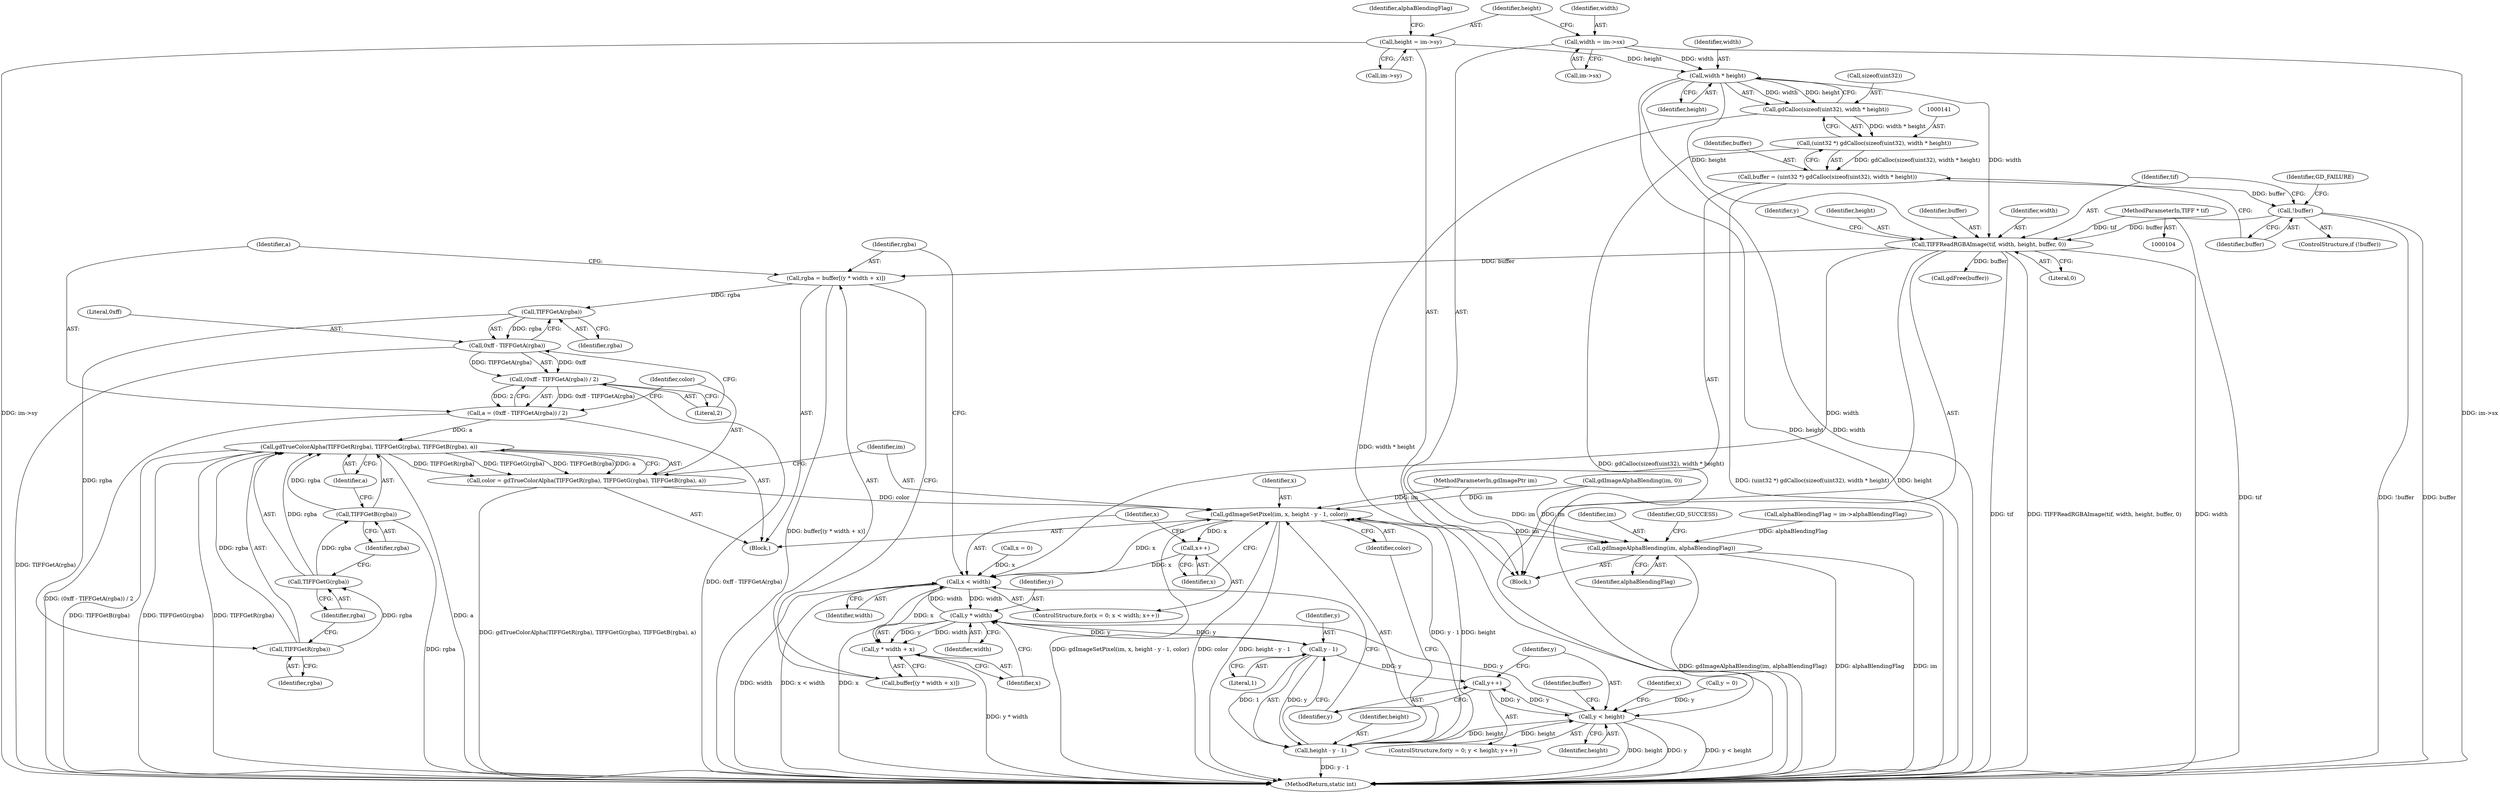 digraph "1_libgd_4859d69e07504d4b0a4bdf9bcb4d9e3769ca35ae_0@array" {
"1000180" [label="(Call,rgba = buffer[(y * width + x)])"];
"1000154" [label="(Call,TIFFReadRGBAImage(tif, width, height, buffer, 0))"];
"1000105" [label="(MethodParameterIn,TIFF * tif)"];
"1000145" [label="(Call,width * height)"];
"1000117" [label="(Call,width = im->sx)"];
"1000123" [label="(Call,height = im->sy)"];
"1000149" [label="(Call,!buffer)"];
"1000138" [label="(Call,buffer = (uint32 *) gdCalloc(sizeof(uint32), width * height))"];
"1000140" [label="(Call,(uint32 *) gdCalloc(sizeof(uint32), width * height))"];
"1000142" [label="(Call,gdCalloc(sizeof(uint32), width * height))"];
"1000194" [label="(Call,TIFFGetA(rgba))"];
"1000192" [label="(Call,0xff - TIFFGetA(rgba))"];
"1000191" [label="(Call,(0xff - TIFFGetA(rgba)) / 2)"];
"1000189" [label="(Call,a = (0xff - TIFFGetA(rgba)) / 2)"];
"1000199" [label="(Call,gdTrueColorAlpha(TIFFGetR(rgba), TIFFGetG(rgba), TIFFGetB(rgba), a))"];
"1000197" [label="(Call,color = gdTrueColorAlpha(TIFFGetR(rgba), TIFFGetG(rgba), TIFFGetB(rgba), a))"];
"1000207" [label="(Call,gdImageSetPixel(im, x, height - y - 1, color))"];
"1000177" [label="(Call,x++)"];
"1000174" [label="(Call,x < width)"];
"1000185" [label="(Call,y * width)"];
"1000184" [label="(Call,y * width + x)"];
"1000212" [label="(Call,y - 1)"];
"1000167" [label="(Call,y++)"];
"1000164" [label="(Call,y < height)"];
"1000210" [label="(Call,height - y - 1)"];
"1000218" [label="(Call,gdImageAlphaBlending(im, alphaBlendingFlag))"];
"1000200" [label="(Call,TIFFGetR(rgba))"];
"1000202" [label="(Call,TIFFGetG(rgba))"];
"1000204" [label="(Call,TIFFGetB(rgba))"];
"1000202" [label="(Call,TIFFGetG(rgba))"];
"1000182" [label="(Call,buffer[(y * width + x)])"];
"1000208" [label="(Identifier,im)"];
"1000212" [label="(Call,y - 1)"];
"1000210" [label="(Call,height - y - 1)"];
"1000194" [label="(Call,TIFFGetA(rgba))"];
"1000197" [label="(Call,color = gdTrueColorAlpha(TIFFGetR(rgba), TIFFGetG(rgba), TIFFGetB(rgba), a))"];
"1000216" [label="(Call,gdFree(buffer))"];
"1000164" [label="(Call,y < height)"];
"1000222" [label="(Identifier,GD_SUCCESS)"];
"1000161" [label="(Call,y = 0)"];
"1000190" [label="(Identifier,a)"];
"1000211" [label="(Identifier,height)"];
"1000193" [label="(Literal,0xff)"];
"1000188" [label="(Identifier,x)"];
"1000165" [label="(Identifier,y)"];
"1000105" [label="(MethodParameterIn,TIFF * tif)"];
"1000117" [label="(Call,width = im->sx)"];
"1000217" [label="(Identifier,buffer)"];
"1000143" [label="(Call,sizeof(uint32))"];
"1000135" [label="(Call,gdImageAlphaBlending(im, 0))"];
"1000167" [label="(Call,y++)"];
"1000195" [label="(Identifier,rgba)"];
"1000171" [label="(Call,x = 0)"];
"1000199" [label="(Call,gdTrueColorAlpha(TIFFGetR(rgba), TIFFGetG(rgba), TIFFGetB(rgba), a))"];
"1000159" [label="(Literal,0)"];
"1000170" [label="(ControlStructure,for(x = 0; x < width; x++))"];
"1000177" [label="(Call,x++)"];
"1000166" [label="(Identifier,height)"];
"1000158" [label="(Identifier,buffer)"];
"1000174" [label="(Call,x < width)"];
"1000107" [label="(Block,)"];
"1000106" [label="(MethodParameterIn,gdImagePtr im)"];
"1000119" [label="(Call,im->sx)"];
"1000184" [label="(Call,y * width + x)"];
"1000214" [label="(Literal,1)"];
"1000189" [label="(Call,a = (0xff - TIFFGetA(rgba)) / 2)"];
"1000172" [label="(Identifier,x)"];
"1000131" [label="(Identifier,alphaBlendingFlag)"];
"1000123" [label="(Call,height = im->sy)"];
"1000160" [label="(ControlStructure,for(y = 0; y < height; y++))"];
"1000191" [label="(Call,(0xff - TIFFGetA(rgba)) / 2)"];
"1000155" [label="(Identifier,tif)"];
"1000196" [label="(Literal,2)"];
"1000140" [label="(Call,(uint32 *) gdCalloc(sizeof(uint32), width * height))"];
"1000149" [label="(Call,!buffer)"];
"1000156" [label="(Identifier,width)"];
"1000150" [label="(Identifier,buffer)"];
"1000201" [label="(Identifier,rgba)"];
"1000205" [label="(Identifier,rgba)"];
"1000146" [label="(Identifier,width)"];
"1000125" [label="(Call,im->sy)"];
"1000138" [label="(Call,buffer = (uint32 *) gdCalloc(sizeof(uint32), width * height))"];
"1000179" [label="(Block,)"];
"1000162" [label="(Identifier,y)"];
"1000142" [label="(Call,gdCalloc(sizeof(uint32), width * height))"];
"1000220" [label="(Identifier,alphaBlendingFlag)"];
"1000223" [label="(MethodReturn,static int)"];
"1000147" [label="(Identifier,height)"];
"1000207" [label="(Call,gdImageSetPixel(im, x, height - y - 1, color))"];
"1000124" [label="(Identifier,height)"];
"1000130" [label="(Call,alphaBlendingFlag = im->alphaBlendingFlag)"];
"1000215" [label="(Identifier,color)"];
"1000118" [label="(Identifier,width)"];
"1000219" [label="(Identifier,im)"];
"1000154" [label="(Call,TIFFReadRGBAImage(tif, width, height, buffer, 0))"];
"1000203" [label="(Identifier,rgba)"];
"1000157" [label="(Identifier,height)"];
"1000139" [label="(Identifier,buffer)"];
"1000192" [label="(Call,0xff - TIFFGetA(rgba))"];
"1000200" [label="(Call,TIFFGetR(rgba))"];
"1000206" [label="(Identifier,a)"];
"1000185" [label="(Call,y * width)"];
"1000148" [label="(ControlStructure,if (!buffer))"];
"1000209" [label="(Identifier,x)"];
"1000178" [label="(Identifier,x)"];
"1000153" [label="(Identifier,GD_FAILURE)"];
"1000175" [label="(Identifier,x)"];
"1000213" [label="(Identifier,y)"];
"1000218" [label="(Call,gdImageAlphaBlending(im, alphaBlendingFlag))"];
"1000187" [label="(Identifier,width)"];
"1000176" [label="(Identifier,width)"];
"1000204" [label="(Call,TIFFGetB(rgba))"];
"1000145" [label="(Call,width * height)"];
"1000180" [label="(Call,rgba = buffer[(y * width + x)])"];
"1000168" [label="(Identifier,y)"];
"1000181" [label="(Identifier,rgba)"];
"1000198" [label="(Identifier,color)"];
"1000186" [label="(Identifier,y)"];
"1000180" -> "1000179"  [label="AST: "];
"1000180" -> "1000182"  [label="CFG: "];
"1000181" -> "1000180"  [label="AST: "];
"1000182" -> "1000180"  [label="AST: "];
"1000190" -> "1000180"  [label="CFG: "];
"1000180" -> "1000223"  [label="DDG: buffer[(y * width + x)]"];
"1000154" -> "1000180"  [label="DDG: buffer"];
"1000180" -> "1000194"  [label="DDG: rgba"];
"1000154" -> "1000107"  [label="AST: "];
"1000154" -> "1000159"  [label="CFG: "];
"1000155" -> "1000154"  [label="AST: "];
"1000156" -> "1000154"  [label="AST: "];
"1000157" -> "1000154"  [label="AST: "];
"1000158" -> "1000154"  [label="AST: "];
"1000159" -> "1000154"  [label="AST: "];
"1000162" -> "1000154"  [label="CFG: "];
"1000154" -> "1000223"  [label="DDG: tif"];
"1000154" -> "1000223"  [label="DDG: TIFFReadRGBAImage(tif, width, height, buffer, 0)"];
"1000154" -> "1000223"  [label="DDG: width"];
"1000105" -> "1000154"  [label="DDG: tif"];
"1000145" -> "1000154"  [label="DDG: width"];
"1000145" -> "1000154"  [label="DDG: height"];
"1000149" -> "1000154"  [label="DDG: buffer"];
"1000154" -> "1000164"  [label="DDG: height"];
"1000154" -> "1000174"  [label="DDG: width"];
"1000154" -> "1000216"  [label="DDG: buffer"];
"1000105" -> "1000104"  [label="AST: "];
"1000105" -> "1000223"  [label="DDG: tif"];
"1000145" -> "1000142"  [label="AST: "];
"1000145" -> "1000147"  [label="CFG: "];
"1000146" -> "1000145"  [label="AST: "];
"1000147" -> "1000145"  [label="AST: "];
"1000142" -> "1000145"  [label="CFG: "];
"1000145" -> "1000223"  [label="DDG: width"];
"1000145" -> "1000223"  [label="DDG: height"];
"1000145" -> "1000142"  [label="DDG: width"];
"1000145" -> "1000142"  [label="DDG: height"];
"1000117" -> "1000145"  [label="DDG: width"];
"1000123" -> "1000145"  [label="DDG: height"];
"1000117" -> "1000107"  [label="AST: "];
"1000117" -> "1000119"  [label="CFG: "];
"1000118" -> "1000117"  [label="AST: "];
"1000119" -> "1000117"  [label="AST: "];
"1000124" -> "1000117"  [label="CFG: "];
"1000117" -> "1000223"  [label="DDG: im->sx"];
"1000123" -> "1000107"  [label="AST: "];
"1000123" -> "1000125"  [label="CFG: "];
"1000124" -> "1000123"  [label="AST: "];
"1000125" -> "1000123"  [label="AST: "];
"1000131" -> "1000123"  [label="CFG: "];
"1000123" -> "1000223"  [label="DDG: im->sy"];
"1000149" -> "1000148"  [label="AST: "];
"1000149" -> "1000150"  [label="CFG: "];
"1000150" -> "1000149"  [label="AST: "];
"1000153" -> "1000149"  [label="CFG: "];
"1000155" -> "1000149"  [label="CFG: "];
"1000149" -> "1000223"  [label="DDG: !buffer"];
"1000149" -> "1000223"  [label="DDG: buffer"];
"1000138" -> "1000149"  [label="DDG: buffer"];
"1000138" -> "1000107"  [label="AST: "];
"1000138" -> "1000140"  [label="CFG: "];
"1000139" -> "1000138"  [label="AST: "];
"1000140" -> "1000138"  [label="AST: "];
"1000150" -> "1000138"  [label="CFG: "];
"1000138" -> "1000223"  [label="DDG: (uint32 *) gdCalloc(sizeof(uint32), width * height)"];
"1000140" -> "1000138"  [label="DDG: gdCalloc(sizeof(uint32), width * height)"];
"1000140" -> "1000142"  [label="CFG: "];
"1000141" -> "1000140"  [label="AST: "];
"1000142" -> "1000140"  [label="AST: "];
"1000140" -> "1000223"  [label="DDG: gdCalloc(sizeof(uint32), width * height)"];
"1000142" -> "1000140"  [label="DDG: width * height"];
"1000143" -> "1000142"  [label="AST: "];
"1000142" -> "1000223"  [label="DDG: width * height"];
"1000194" -> "1000192"  [label="AST: "];
"1000194" -> "1000195"  [label="CFG: "];
"1000195" -> "1000194"  [label="AST: "];
"1000192" -> "1000194"  [label="CFG: "];
"1000194" -> "1000192"  [label="DDG: rgba"];
"1000194" -> "1000200"  [label="DDG: rgba"];
"1000192" -> "1000191"  [label="AST: "];
"1000193" -> "1000192"  [label="AST: "];
"1000196" -> "1000192"  [label="CFG: "];
"1000192" -> "1000223"  [label="DDG: TIFFGetA(rgba)"];
"1000192" -> "1000191"  [label="DDG: 0xff"];
"1000192" -> "1000191"  [label="DDG: TIFFGetA(rgba)"];
"1000191" -> "1000189"  [label="AST: "];
"1000191" -> "1000196"  [label="CFG: "];
"1000196" -> "1000191"  [label="AST: "];
"1000189" -> "1000191"  [label="CFG: "];
"1000191" -> "1000223"  [label="DDG: 0xff - TIFFGetA(rgba)"];
"1000191" -> "1000189"  [label="DDG: 0xff - TIFFGetA(rgba)"];
"1000191" -> "1000189"  [label="DDG: 2"];
"1000189" -> "1000179"  [label="AST: "];
"1000190" -> "1000189"  [label="AST: "];
"1000198" -> "1000189"  [label="CFG: "];
"1000189" -> "1000223"  [label="DDG: (0xff - TIFFGetA(rgba)) / 2"];
"1000189" -> "1000199"  [label="DDG: a"];
"1000199" -> "1000197"  [label="AST: "];
"1000199" -> "1000206"  [label="CFG: "];
"1000200" -> "1000199"  [label="AST: "];
"1000202" -> "1000199"  [label="AST: "];
"1000204" -> "1000199"  [label="AST: "];
"1000206" -> "1000199"  [label="AST: "];
"1000197" -> "1000199"  [label="CFG: "];
"1000199" -> "1000223"  [label="DDG: TIFFGetR(rgba)"];
"1000199" -> "1000223"  [label="DDG: a"];
"1000199" -> "1000223"  [label="DDG: TIFFGetB(rgba)"];
"1000199" -> "1000223"  [label="DDG: TIFFGetG(rgba)"];
"1000199" -> "1000197"  [label="DDG: TIFFGetR(rgba)"];
"1000199" -> "1000197"  [label="DDG: TIFFGetG(rgba)"];
"1000199" -> "1000197"  [label="DDG: TIFFGetB(rgba)"];
"1000199" -> "1000197"  [label="DDG: a"];
"1000200" -> "1000199"  [label="DDG: rgba"];
"1000202" -> "1000199"  [label="DDG: rgba"];
"1000204" -> "1000199"  [label="DDG: rgba"];
"1000197" -> "1000179"  [label="AST: "];
"1000198" -> "1000197"  [label="AST: "];
"1000208" -> "1000197"  [label="CFG: "];
"1000197" -> "1000223"  [label="DDG: gdTrueColorAlpha(TIFFGetR(rgba), TIFFGetG(rgba), TIFFGetB(rgba), a)"];
"1000197" -> "1000207"  [label="DDG: color"];
"1000207" -> "1000179"  [label="AST: "];
"1000207" -> "1000215"  [label="CFG: "];
"1000208" -> "1000207"  [label="AST: "];
"1000209" -> "1000207"  [label="AST: "];
"1000210" -> "1000207"  [label="AST: "];
"1000215" -> "1000207"  [label="AST: "];
"1000178" -> "1000207"  [label="CFG: "];
"1000207" -> "1000223"  [label="DDG: height - y - 1"];
"1000207" -> "1000223"  [label="DDG: gdImageSetPixel(im, x, height - y - 1, color)"];
"1000207" -> "1000223"  [label="DDG: color"];
"1000207" -> "1000177"  [label="DDG: x"];
"1000135" -> "1000207"  [label="DDG: im"];
"1000106" -> "1000207"  [label="DDG: im"];
"1000174" -> "1000207"  [label="DDG: x"];
"1000210" -> "1000207"  [label="DDG: height"];
"1000210" -> "1000207"  [label="DDG: y - 1"];
"1000207" -> "1000218"  [label="DDG: im"];
"1000177" -> "1000170"  [label="AST: "];
"1000177" -> "1000178"  [label="CFG: "];
"1000178" -> "1000177"  [label="AST: "];
"1000175" -> "1000177"  [label="CFG: "];
"1000177" -> "1000174"  [label="DDG: x"];
"1000174" -> "1000170"  [label="AST: "];
"1000174" -> "1000176"  [label="CFG: "];
"1000175" -> "1000174"  [label="AST: "];
"1000176" -> "1000174"  [label="AST: "];
"1000181" -> "1000174"  [label="CFG: "];
"1000168" -> "1000174"  [label="CFG: "];
"1000174" -> "1000223"  [label="DDG: width"];
"1000174" -> "1000223"  [label="DDG: x < width"];
"1000174" -> "1000223"  [label="DDG: x"];
"1000171" -> "1000174"  [label="DDG: x"];
"1000185" -> "1000174"  [label="DDG: width"];
"1000174" -> "1000185"  [label="DDG: width"];
"1000174" -> "1000184"  [label="DDG: x"];
"1000185" -> "1000184"  [label="AST: "];
"1000185" -> "1000187"  [label="CFG: "];
"1000186" -> "1000185"  [label="AST: "];
"1000187" -> "1000185"  [label="AST: "];
"1000188" -> "1000185"  [label="CFG: "];
"1000185" -> "1000184"  [label="DDG: y"];
"1000185" -> "1000184"  [label="DDG: width"];
"1000212" -> "1000185"  [label="DDG: y"];
"1000164" -> "1000185"  [label="DDG: y"];
"1000185" -> "1000212"  [label="DDG: y"];
"1000184" -> "1000182"  [label="AST: "];
"1000184" -> "1000188"  [label="CFG: "];
"1000188" -> "1000184"  [label="AST: "];
"1000182" -> "1000184"  [label="CFG: "];
"1000184" -> "1000223"  [label="DDG: y * width"];
"1000212" -> "1000210"  [label="AST: "];
"1000212" -> "1000214"  [label="CFG: "];
"1000213" -> "1000212"  [label="AST: "];
"1000214" -> "1000212"  [label="AST: "];
"1000210" -> "1000212"  [label="CFG: "];
"1000212" -> "1000167"  [label="DDG: y"];
"1000212" -> "1000210"  [label="DDG: y"];
"1000212" -> "1000210"  [label="DDG: 1"];
"1000167" -> "1000160"  [label="AST: "];
"1000167" -> "1000168"  [label="CFG: "];
"1000168" -> "1000167"  [label="AST: "];
"1000165" -> "1000167"  [label="CFG: "];
"1000167" -> "1000164"  [label="DDG: y"];
"1000164" -> "1000167"  [label="DDG: y"];
"1000164" -> "1000160"  [label="AST: "];
"1000164" -> "1000166"  [label="CFG: "];
"1000165" -> "1000164"  [label="AST: "];
"1000166" -> "1000164"  [label="AST: "];
"1000172" -> "1000164"  [label="CFG: "];
"1000217" -> "1000164"  [label="CFG: "];
"1000164" -> "1000223"  [label="DDG: y < height"];
"1000164" -> "1000223"  [label="DDG: height"];
"1000164" -> "1000223"  [label="DDG: y"];
"1000161" -> "1000164"  [label="DDG: y"];
"1000210" -> "1000164"  [label="DDG: height"];
"1000164" -> "1000210"  [label="DDG: height"];
"1000211" -> "1000210"  [label="AST: "];
"1000215" -> "1000210"  [label="CFG: "];
"1000210" -> "1000223"  [label="DDG: y - 1"];
"1000218" -> "1000107"  [label="AST: "];
"1000218" -> "1000220"  [label="CFG: "];
"1000219" -> "1000218"  [label="AST: "];
"1000220" -> "1000218"  [label="AST: "];
"1000222" -> "1000218"  [label="CFG: "];
"1000218" -> "1000223"  [label="DDG: im"];
"1000218" -> "1000223"  [label="DDG: gdImageAlphaBlending(im, alphaBlendingFlag)"];
"1000218" -> "1000223"  [label="DDG: alphaBlendingFlag"];
"1000135" -> "1000218"  [label="DDG: im"];
"1000106" -> "1000218"  [label="DDG: im"];
"1000130" -> "1000218"  [label="DDG: alphaBlendingFlag"];
"1000200" -> "1000201"  [label="CFG: "];
"1000201" -> "1000200"  [label="AST: "];
"1000203" -> "1000200"  [label="CFG: "];
"1000200" -> "1000202"  [label="DDG: rgba"];
"1000202" -> "1000203"  [label="CFG: "];
"1000203" -> "1000202"  [label="AST: "];
"1000205" -> "1000202"  [label="CFG: "];
"1000202" -> "1000204"  [label="DDG: rgba"];
"1000204" -> "1000205"  [label="CFG: "];
"1000205" -> "1000204"  [label="AST: "];
"1000206" -> "1000204"  [label="CFG: "];
"1000204" -> "1000223"  [label="DDG: rgba"];
}
